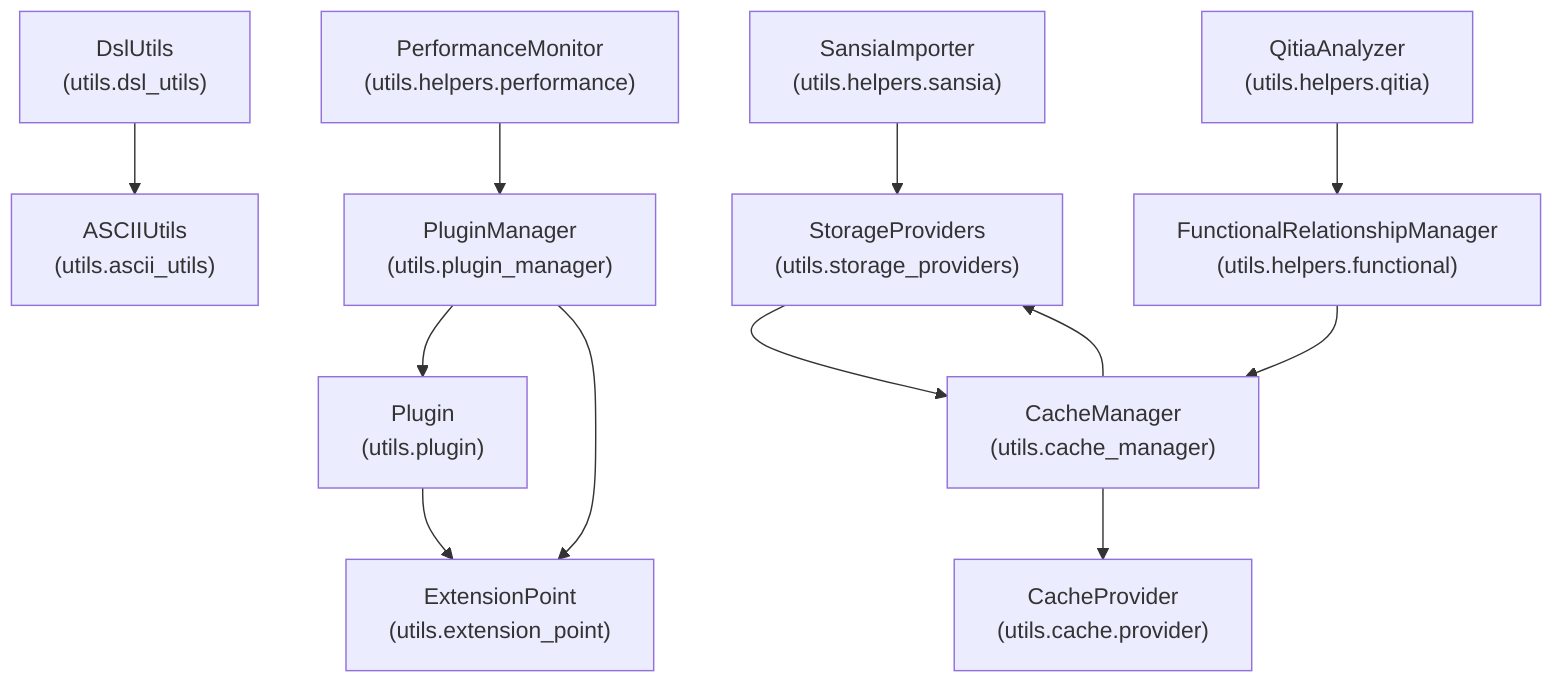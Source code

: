 graph TD
%% Utils System Components
%% Core Utils
ASCIIUtils["ASCIIUtils\n(utils.ascii_utils)"]
DslUtils["DslUtils\n(utils.dsl_utils)"]
StorageProviders["StorageProviders\n(utils.storage_providers)"]

%% Plugin System
Plugin["Plugin\n(utils.plugin)"]
PluginManager["PluginManager\n(utils.plugin_manager)"]
ExtensionPoint["ExtensionPoint\n(utils.extension_point)"]

%% Cache System
CacheManager["CacheManager\n(utils.cache_manager)"]
CacheProvider["CacheProvider\n(utils.cache.provider)"]

%% Helpers
FuncRelManager["FunctionalRelationshipManager\n(utils.helpers.functional)"]
PerfMonitor["PerformanceMonitor\n(utils.helpers.performance)"]
QitiaAnalyzer["QitiaAnalyzer\n(utils.helpers.qitia)"]
SansiaImporter["SansiaImporter\n(utils.helpers.sansia)"]

%% Utils Internal Dependencies
%% Core Dependencies
DslUtils --> ASCIIUtils
StorageProviders --> CacheManager

%% Plugin Dependencies
PluginManager --> Plugin
PluginManager --> ExtensionPoint
Plugin --> ExtensionPoint

%% Cache Dependencies
CacheManager --> CacheProvider
CacheManager --> StorageProviders

%% Helper Dependencies
PerfMonitor --> PluginManager
QitiaAnalyzer --> FuncRelManager
SansiaImporter --> StorageProviders
FuncRelManager --> CacheManager

%% Apply utils styles
class ASCIIUtils,DslUtils,StorageProviders,Plugin,PluginManager,ExtensionPoint,CacheManager,CacheProvider,FuncRelManager,PerfMonitor,QitiaAnalyzer,SansiaImporter utils;